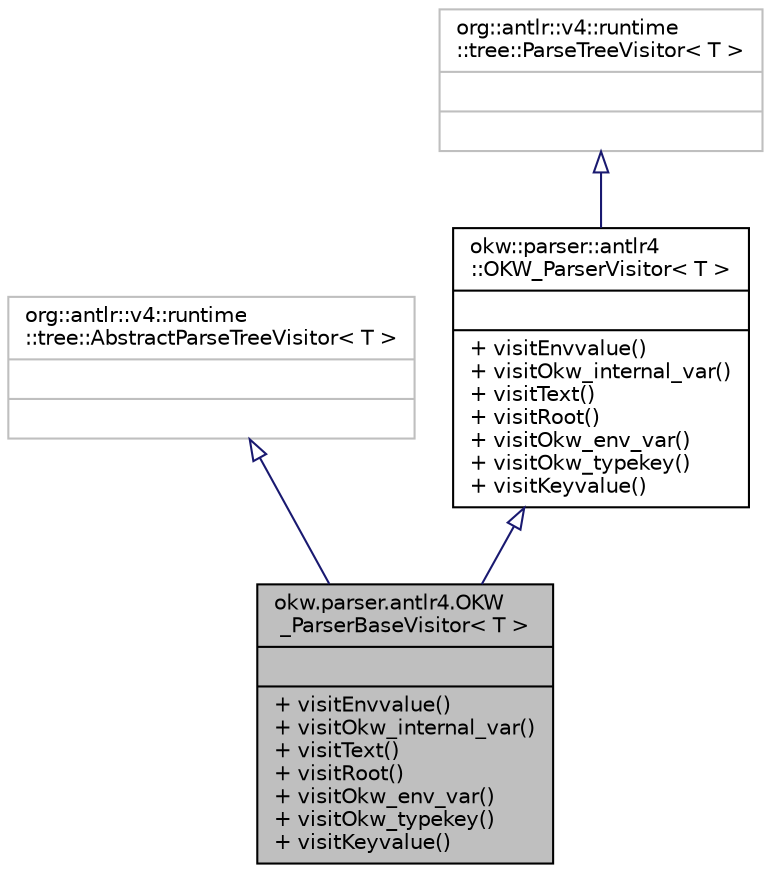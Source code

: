 digraph "okw.parser.antlr4.OKW_ParserBaseVisitor&lt; T &gt;"
{
 // INTERACTIVE_SVG=YES
  edge [fontname="Helvetica",fontsize="10",labelfontname="Helvetica",labelfontsize="10"];
  node [fontname="Helvetica",fontsize="10",shape=record];
  Node4 [label="{okw.parser.antlr4.OKW\l_ParserBaseVisitor\< T \>\n||+ visitEnvvalue()\l+ visitOkw_internal_var()\l+ visitText()\l+ visitRoot()\l+ visitOkw_env_var()\l+ visitOkw_typekey()\l+ visitKeyvalue()\l}",height=0.2,width=0.4,color="black", fillcolor="grey75", style="filled", fontcolor="black"];
  Node5 -> Node4 [dir="back",color="midnightblue",fontsize="10",style="solid",arrowtail="onormal",fontname="Helvetica"];
  Node5 [label="{org::antlr::v4::runtime\l::tree::AbstractParseTreeVisitor\< T \>\n||}",height=0.2,width=0.4,color="grey75", fillcolor="white", style="filled"];
  Node6 -> Node4 [dir="back",color="midnightblue",fontsize="10",style="solid",arrowtail="onormal",fontname="Helvetica"];
  Node6 [label="{okw::parser::antlr4\l::OKW_ParserVisitor\< T \>\n||+ visitEnvvalue()\l+ visitOkw_internal_var()\l+ visitText()\l+ visitRoot()\l+ visitOkw_env_var()\l+ visitOkw_typekey()\l+ visitKeyvalue()\l}",height=0.2,width=0.4,color="black", fillcolor="white", style="filled",URL="$interfaceokw_1_1parser_1_1antlr4_1_1_o_k_w___parser_visitor.html",tooltip="This interface defines a complete generic visitor for a parse tree produced by OKW_Parser. "];
  Node7 -> Node6 [dir="back",color="midnightblue",fontsize="10",style="solid",arrowtail="onormal",fontname="Helvetica"];
  Node7 [label="{org::antlr::v4::runtime\l::tree::ParseTreeVisitor\< T \>\n||}",height=0.2,width=0.4,color="grey75", fillcolor="white", style="filled"];
}
